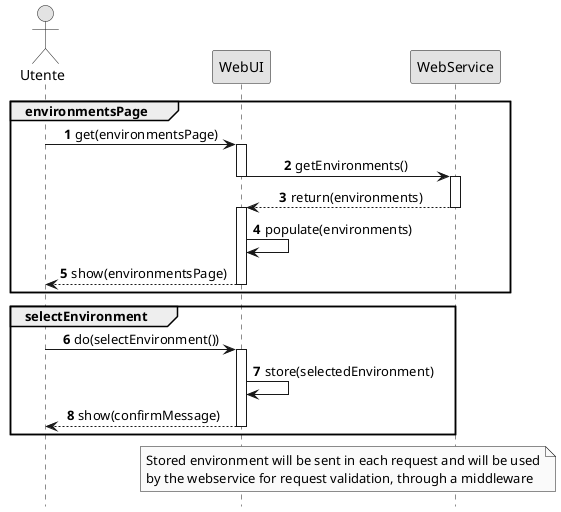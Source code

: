 
             ┌─┐
             ║"│
             └┬┘
             ┌┼┐
              │                      ┌─────┐                          ┌──────────┐
             ┌┴┐                     │WebUI│                          │WebService│
           Utente                    └──┬──┘                          └────┬─────┘
             │                          │                                  │
╔════════════╪══════╤═══════════════════╪══════════════════════════════════╪═══════════════╗
║ ENVIRONMENTSPAGE  │                   │                                  │               ║
╟──────────────1 get(environmentsPage) ┌┴┐                                 │               ║
║            │ ───────────────────────>│ │                                 │               ║
║            │                         │ │                                 │               ║
║            │                         │ │      2 getEnvironments()       ┌┴┐              ║
║            │                         │ │ ──────────────────────────────>│ │              ║
║            │                         └┬┘                                │ │              ║
║            │                          │     3 return(environments)      │ │              ║
║            │                          │ <─ ─ ─ ─ ─ ─ ─ ─ ─ ─ ─ ─ ─ ─ ─ ─│ │              ║
║            │                          │                                 └┬┘              ║
║            │                          │────┐                             │               ║
║            │                          │    │ <b>4</b>                    │               ║
║            │                          │<───┘ populate(environments)      │               ║
║            │                          │                                  │               ║
║            │                          │                                  │               ║
║            │ 5 show(environmentsPage) │                                  │               ║
║            │ <─ ─ ─ ─ ─ ─ ─ ─ ─ ─ ─ ─ ─                                  │               ║
╚════════════╪══════════════════════════╪══════════════════════════════════╪═══════════════╝
             │                          │                                  │
             │                          │                                  │
╔════════════╪═══════╤══════════════════╪══════════════════════════════════╪══╗
║ SELECTENVIRONMENT  │                  │                                  │  ║
╟─────────────6 do(selectEnvironment())┌┴┐                                 │  ║
║            │ ───────────────────────>│ │                                 │  ║
║            │                         │ │                                 │  ║
║            │                         │ │────┐                            │  ║
║            │                         │ │    │ <b>7</b>                   │  ║
║            │                         │ │<───┘ store(selectedEnvironment) │  ║
║            │                         │ │                                 │  ║
║            │                         │ │                                 │  ║
║            │ 8 show(confirmMessage)  │ │                                 │  ║
║            │ <─ ─ ─ ─ ─ ─ ─ ─ ─ ─ ─ ─│ │                                 │  ║
╚════════════╪═════════════════════════════════════════════════════════════╪══╝
             │                          │                                  │
             │           ╔══════════════╧══════════════════════════════════╧════════════════╗
             │           ║Stored environment will be sent in each request and will be used ░║
             │           ║by the webservice for request validation, through a middleware    ║
             │           ╚══════════════╤══════════════════════════════════╤════════════════╝

@startuml
hide footbox
autonumber

skinparam shadowing false
skinparam sequenceMessageAlign center
skinparam monochrome true

Actor Utente
participant WebUI
participant WebService
group environmentsPage
Utente -> WebUI : get(environmentsPage)
activate WebUI
WebUI -> WebService : getEnvironments()
deactivate WebUI
activate WebService
WebUI <-- WebService : return(environments)
deactivate WebService
activate WebUI
WebUI -> WebUI : populate(environments)
Utente <-- WebUI : show(environmentsPage)
deactivate WebUI
end
group selectEnvironment
    Utente -> WebUI: do(selectEnvironment())
activate WebUI
WebUI -> WebUI : store(selectedEnvironment)
Utente <-- WebUI : show(confirmMessage)
deactivate WebUI
end
note over WebUI, WebService
    Stored environment will be sent in each request and will be used
    by the webservice for request validation, through a middleware 
end note
@enduml
